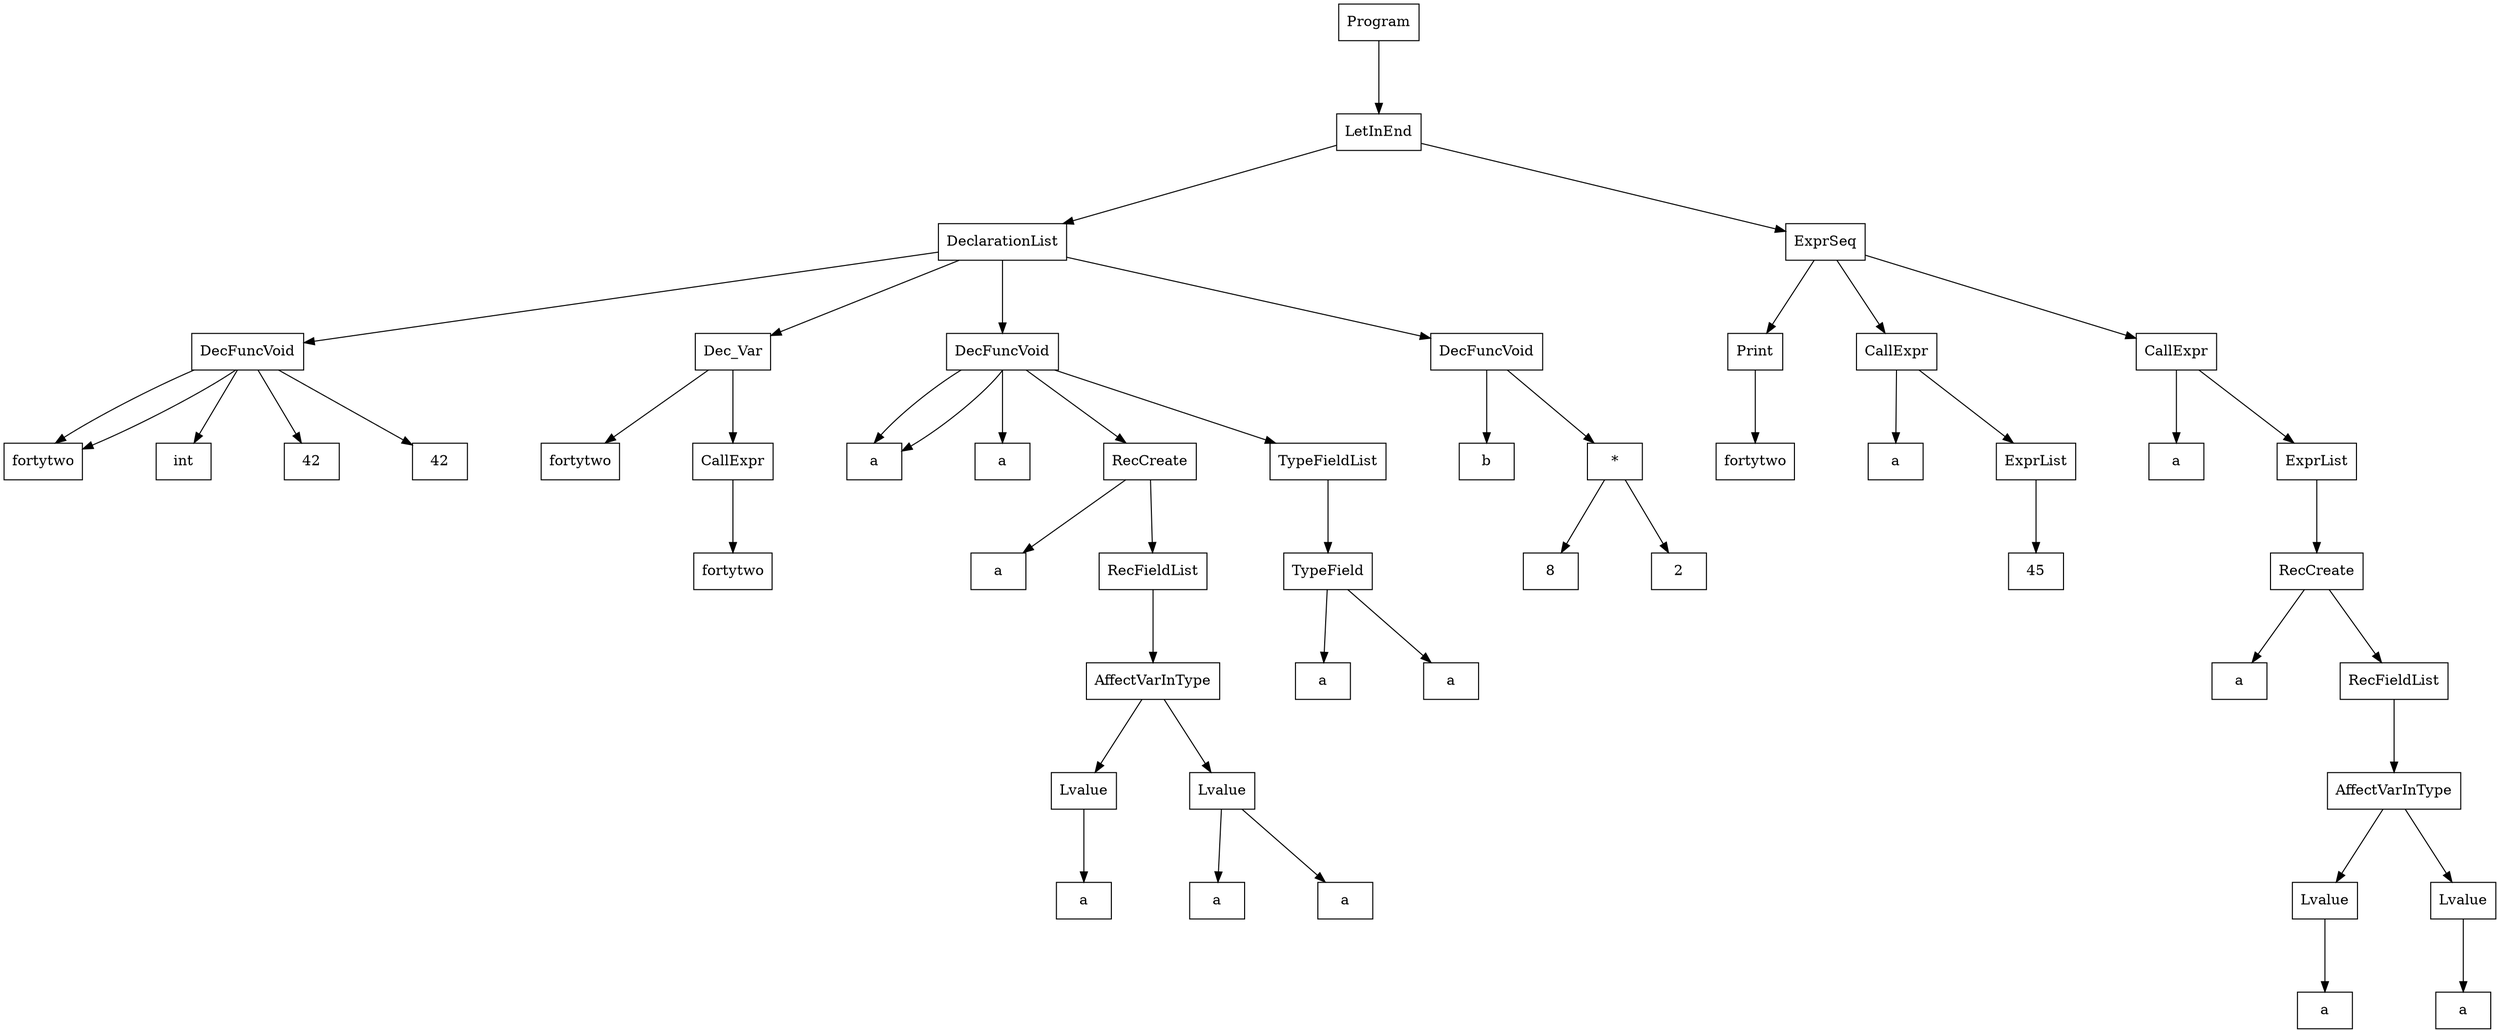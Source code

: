 digraph "ast"{

	nodesep=1;
	ranksep=1;

	N0 [label="Program", shape="box"];
	N1 [label="LetInEnd", shape="box"];
	N2 [label="DeclarationList", shape="box"];
	N3 [label="DecFuncVoid", shape="box"];
	N4 [label="fortytwo", shape="box"];
	N5 [label="int", shape="box"];
	N6 [label="42", shape="box"];
	N7 [label="42", shape="box"];
	N8 [label="Dec_Var", shape="box"];
	N9 [label="fortytwo", shape="box"];
	N10 [label="CallExpr", shape="box"];
	N11 [label="fortytwo", shape="box"];
	N12 [label="DecFuncVoid", shape="box"];
	N13 [label="a", shape="box"];
	N14 [label="a", shape="box"];
	N15 [label="RecCreate", shape="box"];
	N16 [label="a", shape="box"];
	N17 [label="RecFieldList", shape="box"];
	N19 [label="Lvalue", shape="box"];
	N20 [label="a", shape="box"];
	N21 [label="Lvalue", shape="box"];
	N22 [label="a", shape="box"];
	N23 [label="a", shape="box"];
	N18 [label="AffectVarInType", shape="box"];
	N24 [label="TypeFieldList", shape="box"];
	N25 [label="TypeField", shape="box"];
	N26 [label="a", shape="box"];
	N27 [label="a", shape="box"];
	N28 [label="DecFuncVoid", shape="box"];
	N29 [label="b", shape="box"];
	N31 [label="8", shape="box"];
	N32 [label="2", shape="box"];
	N30 [label="*", shape="box"];
	N33 [label="ExprSeq", shape="box"];
	N35 [label="fortytwo", shape="box"];
	N34 [label="Print", shape="box"];
	N36 [label="CallExpr", shape="box"];
	N37 [label="a", shape="box"];
	N38 [label="ExprList", shape="box"];
	N39 [label="45", shape="box"];
	N40 [label="CallExpr", shape="box"];
	N41 [label="a", shape="box"];
	N42 [label="ExprList", shape="box"];
	N43 [label="RecCreate", shape="box"];
	N44 [label="a", shape="box"];
	N45 [label="RecFieldList", shape="box"];
	N47 [label="Lvalue", shape="box"];
	N48 [label="a", shape="box"];
	N49 [label="Lvalue", shape="box"];
	N50 [label="a", shape="box"];
	N46 [label="AffectVarInType", shape="box"];

	N3 -> N4; 
	N3 -> N4; 
	N3 -> N7; 
	N3 -> N5; 
	N3 -> N6; 
	N2 -> N3; 
	N10 -> N11; 
	N8 -> N9; 
	N8 -> N10; 
	N2 -> N8; 
	N12 -> N13; 
	N19 -> N20; 
	N21 -> N22; 
	N21 -> N23; 
	N18 -> N19; 
	N18 -> N21; 
	N17 -> N18; 
	N15 -> N16; 
	N15 -> N17; 
	N12 -> N13; 
	N25 -> N26; 
	N25 -> N27; 
	N24 -> N25; 
	N12 -> N24; 
	N12 -> N14; 
	N12 -> N15; 
	N2 -> N12; 
	N30 -> N31; 
	N30 -> N32; 
	N28 -> N29; 
	N28 -> N30; 
	N2 -> N28; 
	N1 -> N2; 
	N34 -> N35; 
	N33 -> N34; 
	N36 -> N37; 
	N38 -> N39; 
	N36 -> N38; 
	N33 -> N36; 
	N40 -> N41; 
	N47 -> N48; 
	N49 -> N50; 
	N46 -> N47; 
	N46 -> N49; 
	N45 -> N46; 
	N43 -> N44; 
	N43 -> N45; 
	N42 -> N43; 
	N40 -> N42; 
	N33 -> N40; 
	N1 -> N33; 
	N0 -> N1; 
}
